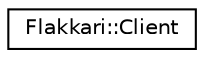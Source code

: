 digraph "Graphical Class Hierarchy"
{
 // LATEX_PDF_SIZE
  edge [fontname="Helvetica",fontsize="10",labelfontname="Helvetica",labelfontsize="10"];
  node [fontname="Helvetica",fontsize="10",shape=record];
  rankdir="LR";
  Node0 [label="Flakkari::Client",height=0.2,width=0.4,color="black", fillcolor="white", style="filled",URL="$d9/d34/classFlakkari_1_1Client.html",tooltip="Client class that handles the client's activity and disconnection timeout."];
}
